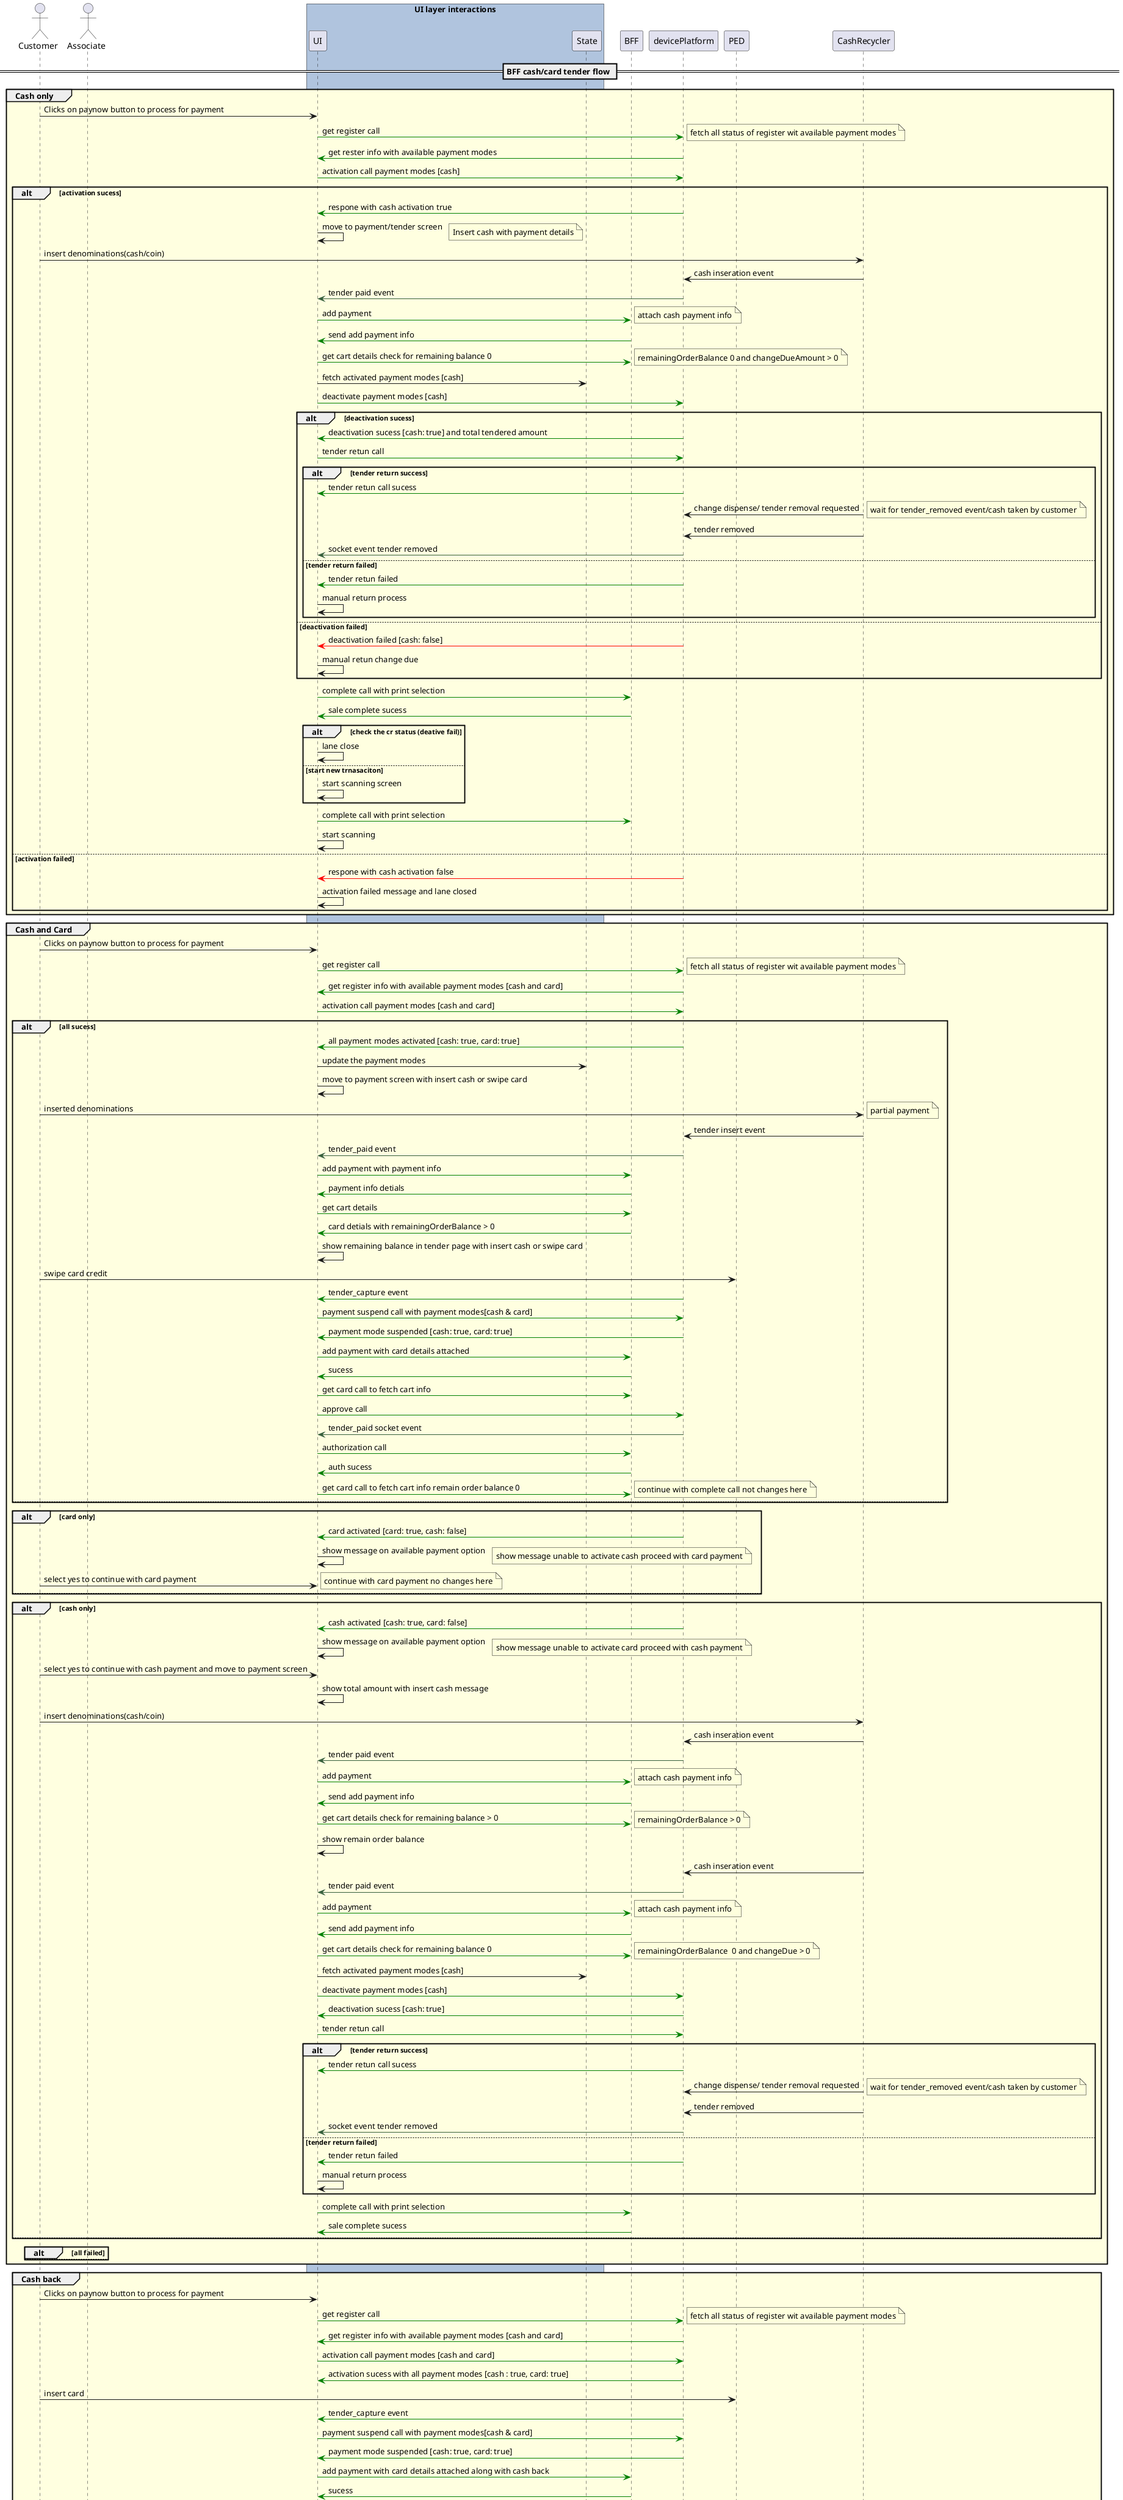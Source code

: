 @startuml
actor Customer as user
actor Associate as asc
box "UI layer interactions" #LightSteelBlue
    participant UI as ui
    participant State as state
end box
participant BFF as bff
participant devicePlatform as dp
participant PED as ped
participant CashRecycler as cr

== BFF cash/card tender flow ==
group #LightYellow Cash only
    user->ui: Clicks on paynow button to process for payment
    ui-[#008000]>dp: get register call 
    note right: fetch all status of register wit available payment modes
    dp-[#008000]>ui: get rester info with available payment modes
    ui-[#008000]>dp: activation call payment modes [cash]
    alt activation sucess
        dp-[#008000]>ui: respone with cash activation true
        ui->ui: move to payment/tender screen
        note right: Insert cash with payment details
        user->cr: insert denominations(cash/coin)
        cr->dp: cash inseration event
        dp-[#355E3B]>ui: tender paid event
        ui-[#008000]>bff: add payment
        note right: attach cash payment info
        bff-[#008000]>ui: send add payment info
        ui-[#008000]>bff: get cart details check for remaining balance 0
        note right: remainingOrderBalance 0 and changeDueAmount > 0
        ui->state: fetch activated payment modes [cash]
        ui-[#008000]>dp: deactivate payment modes [cash]
        alt deactivation sucess 
            dp-[#008000]>ui: deactivation sucess [cash: true] and total tendered amount
            ui-[#008000]>dp: tender retun call
            alt tender return success
                dp-[#008000]>ui: tender retun call sucess
                cr->dp: change dispense/ tender removal requested
                note right: wait for tender_removed event/cash taken by customer
                cr->dp: tender removed
                dp-[#355E3B]>ui: socket event tender removed
            else tender return failed
                dp-[#008000]>ui: tender retun failed
                ui->ui: manual return process
            end
        else deactivation failed
            dp-[#red]>ui: deactivation failed [cash: false]
            ui->ui: manual retun change due
        end
        ui-[#008000]>bff: complete call with print selection
        bff-[#008000]>ui: sale complete sucess 
        alt check the cr status (deative fail)
            ui->ui: lane close
        else start new trnasaciton
            ui->ui: start scanning screen
        end
        ui-[#008000]>bff: complete call with print selection
        ui->ui: start scanning
    else activation failed
        dp-[#red]>ui: respone with cash activation false
        ui->ui: activation failed message and lane closed
    end
end

group #LightYellow Cash and Card
    user->ui: Clicks on paynow button to process for payment
    ui-[#008000]>dp: get register call 
    note right: fetch all status of register wit available payment modes
    dp-[#008000]>ui: get register info with available payment modes [cash and card]
    ui-[#008000]>dp: activation call payment modes [cash and card]
    alt all sucess
        dp-[#008000]>ui: all payment modes activated [cash: true, card: true]
        ui->state: update the payment modes
        ui->ui: move to payment screen with insert cash or swipe card
        user->cr: inserted denominations
        note right: partial payment
        cr->dp: tender insert event
        dp-[#355E3B]>ui: tender_paid event
        ui-[#008000]>bff: add payment with payment info
        bff-[#008000]>ui: payment info detials
        ui-[#008000]>bff: get cart details
        bff-[#008000]>ui: card detials with remainingOrderBalance > 0
        ui->ui: show remaining balance in tender page with insert cash or swipe card
        user->ped: swipe card credit
        dp-[#008000]>ui: tender_capture event
        ui-[#008000]>dp: payment suspend call with payment modes[cash & card]
        dp-[#008000]>ui: payment mode suspended [cash: true, card: true]
        ui-[#008000]>bff: add payment with card details attached
        bff-[#008000]>ui: sucess
        ui-[#008000]>bff: get card call to fetch cart info
        ui-[#008000]>dp: approve call
        dp-[#355E3B]>ui: tender_paid socket event
        ui-[#008000]>bff: authorization call
        bff-[#008000]>ui: auth sucess
        ui-[#008000]>bff: get card call to fetch cart info remain order balance 0
        note right: continue with complete call not changes here
     else
    end
    alt card only
        dp-[#008000]>ui: card activated [card: true, cash: false]
        ui->ui: show message on available payment option
        note right: show message unable to activate cash proceed with card payment
        user->ui: select yes to continue with card payment
        note right: continue with card payment no changes here
     else 
    end
    alt cash only
        dp-[#008000]>ui: cash activated [cash: true, card: false]
        ui->ui: show message on available payment option
        note right: show message unable to activate card proceed with cash payment
        user->ui: select yes to continue with cash payment and move to payment screen
        ui->ui: show total amount with insert cash message
        user->cr: insert denominations(cash/coin)
        cr->dp: cash inseration event
        dp-[#355E3B]>ui: tender paid event
        ui-[#008000]>bff: add payment
        note right: attach cash payment info
        bff-[#008000]>ui: send add payment info
        ui-[#008000]>bff: get cart details check for remaining balance > 0
        note right: remainingOrderBalance > 0
        ui->ui: show remain order balance
        cr->dp: cash inseration event
        dp-[#355E3B]>ui: tender paid event
        ui-[#008000]>bff: add payment
        note right: attach cash payment info
        bff-[#008000]>ui: send add payment info
        ui-[#008000]>bff: get cart details check for remaining balance 0
        note right: remainingOrderBalance  0 and changeDue > 0
        ui->state: fetch activated payment modes [cash]
        ui-[#008000]>dp: deactivate payment modes [cash]
        dp-[#008000]>ui: deactivation sucess [cash: true]
        ui-[#008000]>dp: tender retun call
        alt tender return success
            dp-[#008000]>ui: tender retun call sucess
            cr->dp: change dispense/ tender removal requested
            note right: wait for tender_removed event/cash taken by customer
            cr->dp: tender removed
            dp-[#355E3B]>ui: socket event tender removed
        else tender return failed
            dp-[#008000]>ui: tender retun failed
            ui->ui: manual return process
        end
        ui-[#008000]>bff: complete call with print selection
        bff-[#008000]>ui: sale complete sucess
     else
    end
    alt all failed
     else
    end
end
group #LightYellow Cash back
    user->ui: Clicks on paynow button to process for payment
    ui-[#008000]>dp: get register call 
    note right: fetch all status of register wit available payment modes
    dp-[#008000]>ui: get register info with available payment modes [cash and card]
    ui-[#008000]>dp: activation call payment modes [cash and card]
    dp-[#008000]>ui: activation sucess with all payment modes [cash : true, card: true]
    user->ped: insert card
    dp-[#008000]>ui: tender_capture event
    ui-[#008000]>dp: payment suspend call with payment modes[cash & card]
    dp-[#008000]>ui: payment mode suspended [cash: true, card: true]
    ui-[#008000]>bff: add payment with card details attached along with cash back
    bff-[#008000]>ui: sucess
    ui-[#008000]>bff: get card call to fetch cart info
    ui-[#008000]>dp: approve call
    dp-[#355E3B]>ui: tender_paid socket event
    ui-[#008000]>bff: authorization call
    bff-[#008000]>ui: auth sucess
    ui-[#008000]>bff: get card call to fetch cart info remain order balance 0 and change due/cash back
    ui-[#008000]>dp: deactivate payment modes [cash]
    dp-[#008000]>ui: deactivation sucess [cash: true]
    ui-[#008000]>dp: tender retun call
    alt tender return success
        dp-[#008000]>ui: tender retun call sucess
        cr->dp: change dispense/ tender removal requested
        note right: wait for tender_removed event/cash taken by customer
        cr->dp: tender removed
        dp-[#355E3B]>ui: socket event tender removed
    else tender return failed
        dp-[#008000]>ui: tender retun failed
        ui->ui: manual return process
    end
    ui-[#008000]>bff: complete call with print selection
    bff-[#008000]>ui: sale complete sucess
end
@enduml